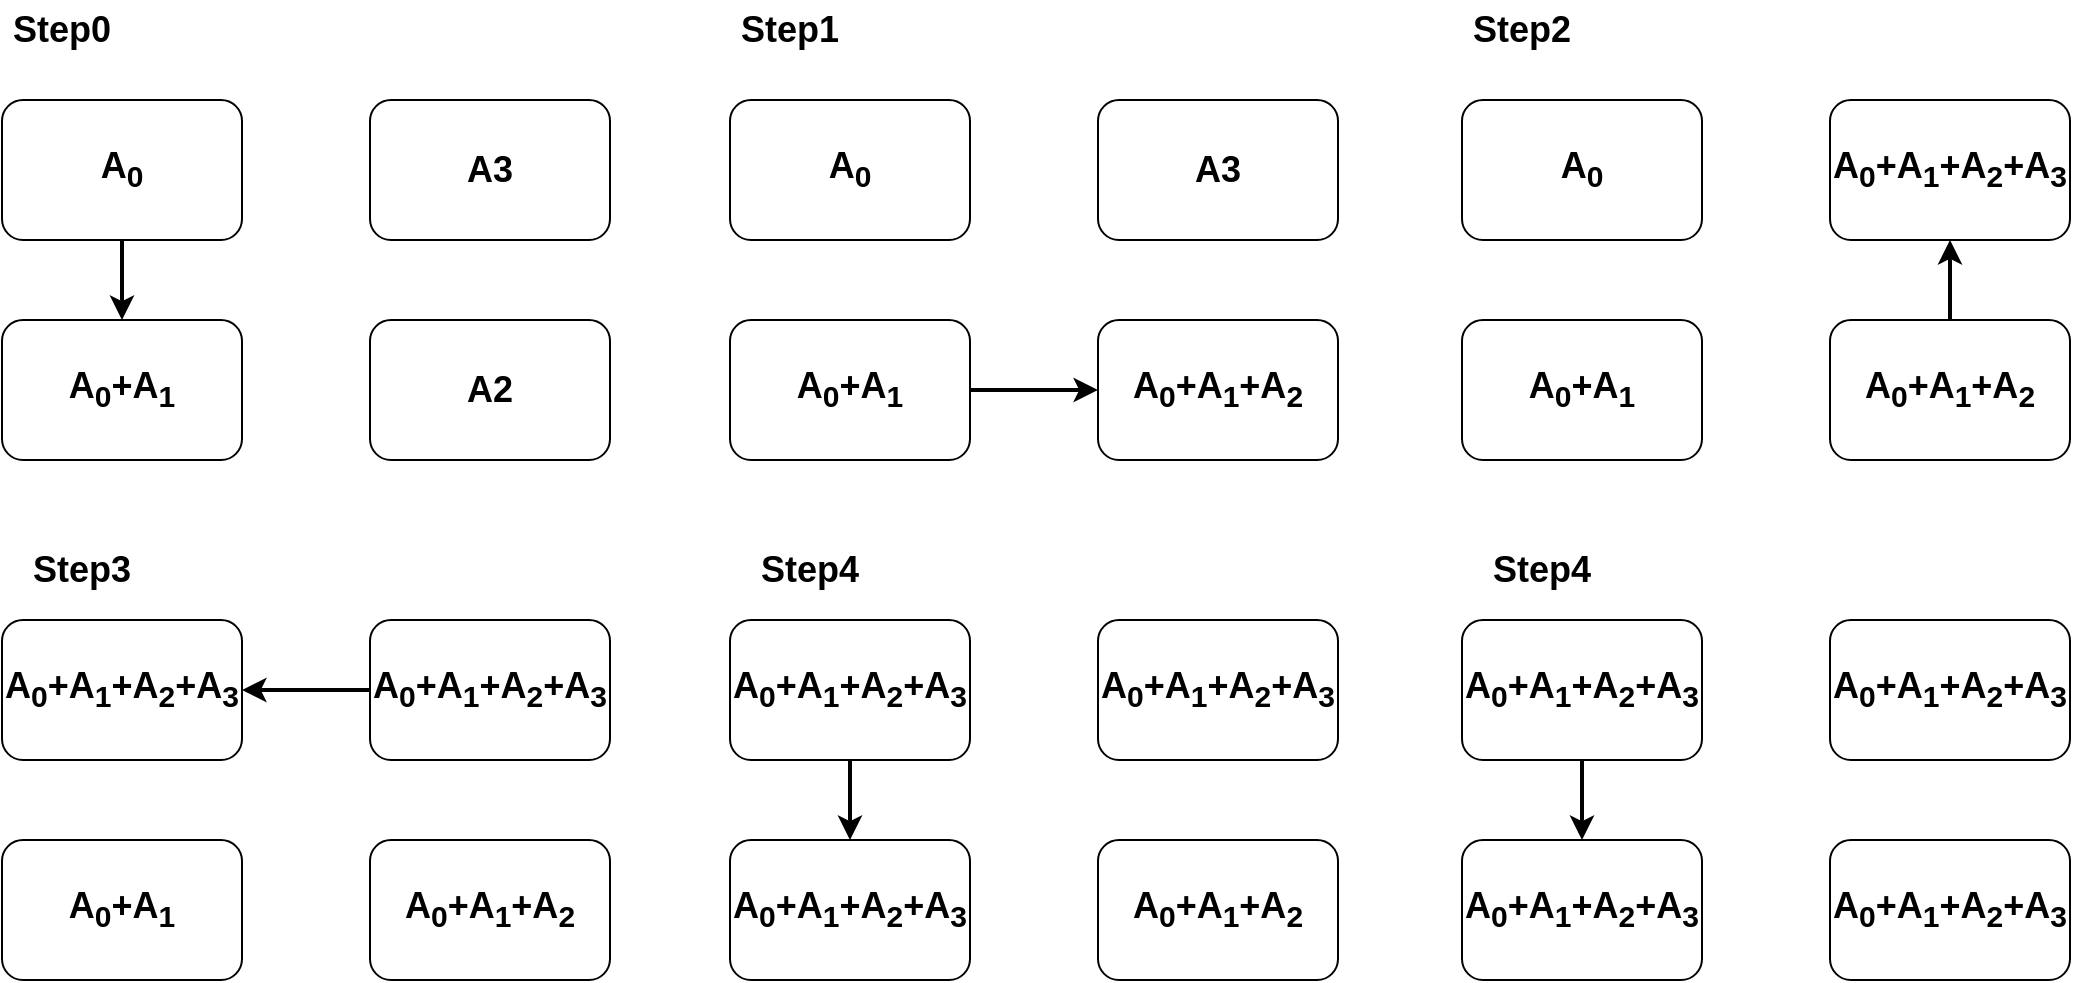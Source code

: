 <mxfile version="20.0.1" type="github">
  <diagram id="QZoD75EK2pMNKqEWIpBd" name="Page-1">
    <mxGraphModel dx="1966" dy="885" grid="1" gridSize="10" guides="1" tooltips="1" connect="1" arrows="1" fold="1" page="1" pageScale="1" pageWidth="827" pageHeight="1169" math="0" shadow="0">
      <root>
        <mxCell id="0" />
        <mxCell id="1" parent="0" />
        <mxCell id="ngBhUCR4Onw7o18NPcVE-104" style="edgeStyle=none;rounded=0;orthogonalLoop=1;jettySize=auto;html=1;exitX=0.5;exitY=1;exitDx=0;exitDy=0;entryX=0.5;entryY=0;entryDx=0;entryDy=0;fontSize=18;fontColor=#000000;strokeColor=#000000;strokeWidth=2;fontStyle=1" edge="1" parent="1" source="ngBhUCR4Onw7o18NPcVE-100" target="ngBhUCR4Onw7o18NPcVE-101">
          <mxGeometry relative="1" as="geometry" />
        </mxCell>
        <mxCell id="ngBhUCR4Onw7o18NPcVE-100" value="A&lt;sub&gt;0&lt;/sub&gt;" style="rounded=1;whiteSpace=wrap;html=1;shadow=0;fontSize=18;fontStyle=1" vertex="1" parent="1">
          <mxGeometry x="50" y="460" width="120" height="70" as="geometry" />
        </mxCell>
        <mxCell id="ngBhUCR4Onw7o18NPcVE-101" value="A&lt;sub&gt;0&lt;/sub&gt;+A&lt;sub&gt;1&lt;/sub&gt;" style="rounded=1;whiteSpace=wrap;html=1;shadow=0;fontSize=18;fontStyle=1" vertex="1" parent="1">
          <mxGeometry x="50" y="570" width="120" height="70" as="geometry" />
        </mxCell>
        <mxCell id="ngBhUCR4Onw7o18NPcVE-102" value="A2" style="rounded=1;whiteSpace=wrap;html=1;shadow=0;fontSize=18;fontStyle=1" vertex="1" parent="1">
          <mxGeometry x="234" y="570" width="120" height="70" as="geometry" />
        </mxCell>
        <mxCell id="ngBhUCR4Onw7o18NPcVE-103" value="A3" style="rounded=1;whiteSpace=wrap;html=1;shadow=0;fontSize=18;fontStyle=1" vertex="1" parent="1">
          <mxGeometry x="234" y="460" width="120" height="70" as="geometry" />
        </mxCell>
        <mxCell id="ngBhUCR4Onw7o18NPcVE-107" value="A&lt;sub&gt;0&lt;/sub&gt;" style="rounded=1;whiteSpace=wrap;html=1;shadow=0;fontSize=18;fontStyle=1" vertex="1" parent="1">
          <mxGeometry x="414" y="460" width="120" height="70" as="geometry" />
        </mxCell>
        <mxCell id="ngBhUCR4Onw7o18NPcVE-111" style="edgeStyle=none;rounded=0;orthogonalLoop=1;jettySize=auto;html=1;exitX=1;exitY=0.5;exitDx=0;exitDy=0;entryX=0;entryY=0.5;entryDx=0;entryDy=0;fontSize=18;fontColor=#000000;strokeColor=#000000;strokeWidth=2;fontStyle=1" edge="1" parent="1" source="ngBhUCR4Onw7o18NPcVE-108" target="ngBhUCR4Onw7o18NPcVE-109">
          <mxGeometry relative="1" as="geometry" />
        </mxCell>
        <mxCell id="ngBhUCR4Onw7o18NPcVE-108" value="A&lt;sub&gt;0&lt;/sub&gt;+A&lt;sub&gt;1&lt;/sub&gt;" style="rounded=1;whiteSpace=wrap;html=1;shadow=0;fontSize=18;fontStyle=1" vertex="1" parent="1">
          <mxGeometry x="414" y="570" width="120" height="70" as="geometry" />
        </mxCell>
        <mxCell id="ngBhUCR4Onw7o18NPcVE-109" value="A&lt;sub&gt;0&lt;/sub&gt;+A&lt;sub&gt;1&lt;/sub&gt;+A&lt;sub&gt;2&lt;/sub&gt;" style="rounded=1;whiteSpace=wrap;html=1;shadow=0;fontSize=18;fontStyle=1" vertex="1" parent="1">
          <mxGeometry x="598" y="570" width="120" height="70" as="geometry" />
        </mxCell>
        <mxCell id="ngBhUCR4Onw7o18NPcVE-110" value="A3" style="rounded=1;whiteSpace=wrap;html=1;shadow=0;fontSize=18;fontStyle=1" vertex="1" parent="1">
          <mxGeometry x="598" y="460" width="120" height="70" as="geometry" />
        </mxCell>
        <mxCell id="ngBhUCR4Onw7o18NPcVE-112" value="A&lt;sub&gt;0&lt;/sub&gt;" style="rounded=1;whiteSpace=wrap;html=1;shadow=0;fontSize=18;fontStyle=1" vertex="1" parent="1">
          <mxGeometry x="780" y="460" width="120" height="70" as="geometry" />
        </mxCell>
        <mxCell id="ngBhUCR4Onw7o18NPcVE-114" value="A&lt;sub&gt;0&lt;/sub&gt;+A&lt;sub&gt;1&lt;/sub&gt;" style="rounded=1;whiteSpace=wrap;html=1;shadow=0;fontSize=18;fontStyle=1" vertex="1" parent="1">
          <mxGeometry x="780" y="570" width="120" height="70" as="geometry" />
        </mxCell>
        <mxCell id="ngBhUCR4Onw7o18NPcVE-117" style="edgeStyle=none;rounded=0;orthogonalLoop=1;jettySize=auto;html=1;exitX=0.5;exitY=0;exitDx=0;exitDy=0;entryX=0.5;entryY=1;entryDx=0;entryDy=0;fontSize=18;fontColor=#000000;strokeColor=#000000;strokeWidth=2;fontStyle=1" edge="1" parent="1" source="ngBhUCR4Onw7o18NPcVE-115" target="ngBhUCR4Onw7o18NPcVE-116">
          <mxGeometry relative="1" as="geometry" />
        </mxCell>
        <mxCell id="ngBhUCR4Onw7o18NPcVE-115" value="A&lt;sub&gt;0&lt;/sub&gt;+A&lt;sub&gt;1&lt;/sub&gt;+A&lt;sub&gt;2&lt;/sub&gt;" style="rounded=1;whiteSpace=wrap;html=1;shadow=0;fontSize=18;fontStyle=1" vertex="1" parent="1">
          <mxGeometry x="964" y="570" width="120" height="70" as="geometry" />
        </mxCell>
        <mxCell id="ngBhUCR4Onw7o18NPcVE-116" value="A&lt;sub&gt;0&lt;/sub&gt;+A&lt;sub&gt;1&lt;/sub&gt;+A&lt;sub&gt;2&lt;/sub&gt;+A&lt;sub&gt;3&lt;/sub&gt;" style="rounded=1;whiteSpace=wrap;html=1;shadow=0;fontSize=18;fontStyle=1" vertex="1" parent="1">
          <mxGeometry x="964" y="460" width="120" height="70" as="geometry" />
        </mxCell>
        <mxCell id="ngBhUCR4Onw7o18NPcVE-118" value="Step0" style="text;html=1;strokeColor=none;fillColor=none;align=center;verticalAlign=middle;whiteSpace=wrap;rounded=0;shadow=0;fontSize=18;fontColor=#000000;fontStyle=1" vertex="1" parent="1">
          <mxGeometry x="50" y="410" width="60" height="30" as="geometry" />
        </mxCell>
        <mxCell id="ngBhUCR4Onw7o18NPcVE-119" value="Step1" style="text;html=1;strokeColor=none;fillColor=none;align=center;verticalAlign=middle;whiteSpace=wrap;rounded=0;shadow=0;fontSize=18;fontColor=#000000;fontStyle=1" vertex="1" parent="1">
          <mxGeometry x="414" y="410" width="60" height="30" as="geometry" />
        </mxCell>
        <mxCell id="ngBhUCR4Onw7o18NPcVE-120" value="Step2" style="text;html=1;strokeColor=none;fillColor=none;align=center;verticalAlign=middle;whiteSpace=wrap;rounded=0;shadow=0;fontSize=18;fontColor=#000000;fontStyle=1" vertex="1" parent="1">
          <mxGeometry x="780" y="410" width="60" height="30" as="geometry" />
        </mxCell>
        <mxCell id="ngBhUCR4Onw7o18NPcVE-121" value="&lt;span style=&quot;&quot;&gt;A&lt;/span&gt;&lt;sub style=&quot;&quot;&gt;0&lt;/sub&gt;&lt;span style=&quot;&quot;&gt;+A&lt;/span&gt;&lt;sub style=&quot;&quot;&gt;1&lt;/sub&gt;&lt;span style=&quot;&quot;&gt;+A&lt;/span&gt;&lt;sub style=&quot;&quot;&gt;2&lt;/sub&gt;&lt;span style=&quot;&quot;&gt;+A&lt;/span&gt;&lt;sub style=&quot;&quot;&gt;3&lt;/sub&gt;" style="rounded=1;whiteSpace=wrap;html=1;shadow=0;fontSize=18;fontStyle=1" vertex="1" parent="1">
          <mxGeometry x="50" y="720" width="120" height="70" as="geometry" />
        </mxCell>
        <mxCell id="ngBhUCR4Onw7o18NPcVE-122" value="A&lt;sub&gt;0&lt;/sub&gt;+A&lt;sub&gt;1&lt;/sub&gt;" style="rounded=1;whiteSpace=wrap;html=1;shadow=0;fontSize=18;fontStyle=1" vertex="1" parent="1">
          <mxGeometry x="50" y="830" width="120" height="70" as="geometry" />
        </mxCell>
        <mxCell id="ngBhUCR4Onw7o18NPcVE-124" value="A&lt;sub&gt;0&lt;/sub&gt;+A&lt;sub&gt;1&lt;/sub&gt;+A&lt;sub&gt;2&lt;/sub&gt;" style="rounded=1;whiteSpace=wrap;html=1;shadow=0;fontSize=18;fontStyle=1" vertex="1" parent="1">
          <mxGeometry x="234" y="830" width="120" height="70" as="geometry" />
        </mxCell>
        <mxCell id="ngBhUCR4Onw7o18NPcVE-128" style="edgeStyle=none;rounded=0;orthogonalLoop=1;jettySize=auto;html=1;exitX=0;exitY=0.5;exitDx=0;exitDy=0;entryX=1;entryY=0.5;entryDx=0;entryDy=0;fontSize=18;fontColor=#000000;strokeColor=#000000;strokeWidth=2;fontStyle=1" edge="1" parent="1" source="ngBhUCR4Onw7o18NPcVE-125" target="ngBhUCR4Onw7o18NPcVE-121">
          <mxGeometry relative="1" as="geometry" />
        </mxCell>
        <mxCell id="ngBhUCR4Onw7o18NPcVE-125" value="A&lt;sub&gt;0&lt;/sub&gt;+A&lt;sub&gt;1&lt;/sub&gt;+A&lt;sub&gt;2&lt;/sub&gt;+A&lt;sub&gt;3&lt;/sub&gt;" style="rounded=1;whiteSpace=wrap;html=1;shadow=0;fontSize=18;fontStyle=1" vertex="1" parent="1">
          <mxGeometry x="234" y="720" width="120" height="70" as="geometry" />
        </mxCell>
        <mxCell id="ngBhUCR4Onw7o18NPcVE-126" value="Step3" style="text;html=1;strokeColor=none;fillColor=none;align=center;verticalAlign=middle;whiteSpace=wrap;rounded=0;shadow=0;fontSize=18;fontColor=#000000;fontStyle=1" vertex="1" parent="1">
          <mxGeometry x="60" y="680" width="60" height="30" as="geometry" />
        </mxCell>
        <mxCell id="ngBhUCR4Onw7o18NPcVE-135" style="edgeStyle=none;rounded=0;orthogonalLoop=1;jettySize=auto;html=1;exitX=0.5;exitY=1;exitDx=0;exitDy=0;fontSize=18;fontColor=#000000;strokeColor=#000000;strokeWidth=2;fontStyle=1" edge="1" parent="1" source="ngBhUCR4Onw7o18NPcVE-129" target="ngBhUCR4Onw7o18NPcVE-130">
          <mxGeometry relative="1" as="geometry" />
        </mxCell>
        <mxCell id="ngBhUCR4Onw7o18NPcVE-129" value="&lt;span style=&quot;&quot;&gt;A&lt;/span&gt;&lt;sub style=&quot;&quot;&gt;0&lt;/sub&gt;&lt;span style=&quot;&quot;&gt;+A&lt;/span&gt;&lt;sub style=&quot;&quot;&gt;1&lt;/sub&gt;&lt;span style=&quot;&quot;&gt;+A&lt;/span&gt;&lt;sub style=&quot;&quot;&gt;2&lt;/sub&gt;&lt;span style=&quot;&quot;&gt;+A&lt;/span&gt;&lt;sub style=&quot;&quot;&gt;3&lt;/sub&gt;" style="rounded=1;whiteSpace=wrap;html=1;shadow=0;fontSize=18;fontStyle=1" vertex="1" parent="1">
          <mxGeometry x="414" y="720" width="120" height="70" as="geometry" />
        </mxCell>
        <mxCell id="ngBhUCR4Onw7o18NPcVE-130" value="&lt;span style=&quot;&quot;&gt;A&lt;/span&gt;&lt;sub style=&quot;&quot;&gt;0&lt;/sub&gt;&lt;span style=&quot;&quot;&gt;+A&lt;/span&gt;&lt;sub style=&quot;&quot;&gt;1&lt;/sub&gt;&lt;span style=&quot;&quot;&gt;+A&lt;/span&gt;&lt;sub style=&quot;&quot;&gt;2&lt;/sub&gt;&lt;span style=&quot;&quot;&gt;+A&lt;/span&gt;&lt;sub style=&quot;&quot;&gt;3&lt;/sub&gt;" style="rounded=1;whiteSpace=wrap;html=1;shadow=0;fontSize=18;fontStyle=1" vertex="1" parent="1">
          <mxGeometry x="414" y="830" width="120" height="70" as="geometry" />
        </mxCell>
        <mxCell id="ngBhUCR4Onw7o18NPcVE-131" value="A&lt;sub&gt;0&lt;/sub&gt;+A&lt;sub&gt;1&lt;/sub&gt;+A&lt;sub&gt;2&lt;/sub&gt;" style="rounded=1;whiteSpace=wrap;html=1;shadow=0;fontSize=18;fontStyle=1" vertex="1" parent="1">
          <mxGeometry x="598" y="830" width="120" height="70" as="geometry" />
        </mxCell>
        <mxCell id="ngBhUCR4Onw7o18NPcVE-133" value="A&lt;sub&gt;0&lt;/sub&gt;+A&lt;sub&gt;1&lt;/sub&gt;+A&lt;sub&gt;2&lt;/sub&gt;+A&lt;sub&gt;3&lt;/sub&gt;" style="rounded=1;whiteSpace=wrap;html=1;shadow=0;fontSize=18;fontStyle=1" vertex="1" parent="1">
          <mxGeometry x="598" y="720" width="120" height="70" as="geometry" />
        </mxCell>
        <mxCell id="ngBhUCR4Onw7o18NPcVE-134" value="Step4" style="text;html=1;strokeColor=none;fillColor=none;align=center;verticalAlign=middle;whiteSpace=wrap;rounded=0;shadow=0;fontSize=18;fontColor=#000000;fontStyle=1" vertex="1" parent="1">
          <mxGeometry x="424" y="680" width="60" height="30" as="geometry" />
        </mxCell>
        <mxCell id="ngBhUCR4Onw7o18NPcVE-144" style="edgeStyle=none;rounded=0;orthogonalLoop=1;jettySize=auto;html=1;exitX=0.5;exitY=1;exitDx=0;exitDy=0;fontSize=18;fontColor=#000000;strokeColor=#000000;strokeWidth=2;fontStyle=1" edge="1" parent="1" source="ngBhUCR4Onw7o18NPcVE-145" target="ngBhUCR4Onw7o18NPcVE-146">
          <mxGeometry relative="1" as="geometry" />
        </mxCell>
        <mxCell id="ngBhUCR4Onw7o18NPcVE-145" value="&lt;span style=&quot;&quot;&gt;A&lt;/span&gt;&lt;sub style=&quot;&quot;&gt;0&lt;/sub&gt;&lt;span style=&quot;&quot;&gt;+A&lt;/span&gt;&lt;sub style=&quot;&quot;&gt;1&lt;/sub&gt;&lt;span style=&quot;&quot;&gt;+A&lt;/span&gt;&lt;sub style=&quot;&quot;&gt;2&lt;/sub&gt;&lt;span style=&quot;&quot;&gt;+A&lt;/span&gt;&lt;sub style=&quot;&quot;&gt;3&lt;/sub&gt;" style="rounded=1;whiteSpace=wrap;html=1;shadow=0;fontSize=18;fontStyle=1" vertex="1" parent="1">
          <mxGeometry x="780" y="720" width="120" height="70" as="geometry" />
        </mxCell>
        <mxCell id="ngBhUCR4Onw7o18NPcVE-146" value="&lt;span style=&quot;&quot;&gt;A&lt;/span&gt;&lt;sub style=&quot;&quot;&gt;0&lt;/sub&gt;&lt;span style=&quot;&quot;&gt;+A&lt;/span&gt;&lt;sub style=&quot;&quot;&gt;1&lt;/sub&gt;&lt;span style=&quot;&quot;&gt;+A&lt;/span&gt;&lt;sub style=&quot;&quot;&gt;2&lt;/sub&gt;&lt;span style=&quot;&quot;&gt;+A&lt;/span&gt;&lt;sub style=&quot;&quot;&gt;3&lt;/sub&gt;" style="rounded=1;whiteSpace=wrap;html=1;shadow=0;fontSize=18;fontStyle=1" vertex="1" parent="1">
          <mxGeometry x="780" y="830" width="120" height="70" as="geometry" />
        </mxCell>
        <mxCell id="ngBhUCR4Onw7o18NPcVE-147" value="A&lt;sub&gt;0&lt;/sub&gt;+A&lt;sub&gt;1&lt;/sub&gt;+A&lt;sub&gt;2&lt;/sub&gt;+A&lt;sub&gt;3&lt;/sub&gt;" style="rounded=1;whiteSpace=wrap;html=1;shadow=0;fontSize=18;fontStyle=1" vertex="1" parent="1">
          <mxGeometry x="964" y="830" width="120" height="70" as="geometry" />
        </mxCell>
        <mxCell id="ngBhUCR4Onw7o18NPcVE-148" value="A&lt;sub&gt;0&lt;/sub&gt;+A&lt;sub&gt;1&lt;/sub&gt;+A&lt;sub&gt;2&lt;/sub&gt;+A&lt;sub&gt;3&lt;/sub&gt;" style="rounded=1;whiteSpace=wrap;html=1;shadow=0;fontSize=18;fontStyle=1" vertex="1" parent="1">
          <mxGeometry x="964" y="720" width="120" height="70" as="geometry" />
        </mxCell>
        <mxCell id="ngBhUCR4Onw7o18NPcVE-149" value="Step4" style="text;html=1;strokeColor=none;fillColor=none;align=center;verticalAlign=middle;whiteSpace=wrap;rounded=0;shadow=0;fontSize=18;fontColor=#000000;fontStyle=1" vertex="1" parent="1">
          <mxGeometry x="790" y="680" width="60" height="30" as="geometry" />
        </mxCell>
      </root>
    </mxGraphModel>
  </diagram>
</mxfile>

